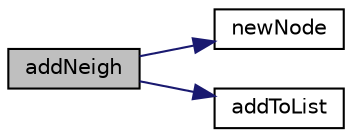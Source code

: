 digraph "addNeigh"
{
  edge [fontname="Helvetica",fontsize="10",labelfontname="Helvetica",labelfontsize="10"];
  node [fontname="Helvetica",fontsize="10",shape=record];
  rankdir="LR";
  Node1 [label="addNeigh",height=0.2,width=0.4,color="black", fillcolor="grey75", style="filled", fontcolor="black"];
  Node1 -> Node2 [color="midnightblue",fontsize="10",style="solid"];
  Node2 [label="newNode",height=0.2,width=0.4,color="black", fillcolor="white", style="filled",URL="$dd/db2/astar_md_8h.html#a3fff4a8445cd48159ad39bf5e95f8431",tooltip="Initialise and return the node cominf from fromN. "];
  Node1 -> Node3 [color="midnightblue",fontsize="10",style="solid"];
  Node3 [label="addToList",height=0.2,width=0.4,color="black", fillcolor="white", style="filled",URL="$dd/db2/astar_md_8h.html#ab524330b8f058f0d6ae7549b9377d3f3",tooltip="Add a node to a list sort heuristicly increasing. "];
}
